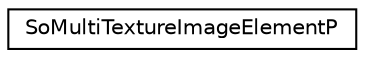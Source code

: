 digraph "Graphical Class Hierarchy"
{
 // LATEX_PDF_SIZE
  edge [fontname="Helvetica",fontsize="10",labelfontname="Helvetica",labelfontsize="10"];
  node [fontname="Helvetica",fontsize="10",shape=record];
  rankdir="LR";
  Node0 [label="SoMultiTextureImageElementP",height=0.2,width=0.4,color="black", fillcolor="white", style="filled",URL="$classSoMultiTextureImageElementP.html",tooltip=" "];
}

